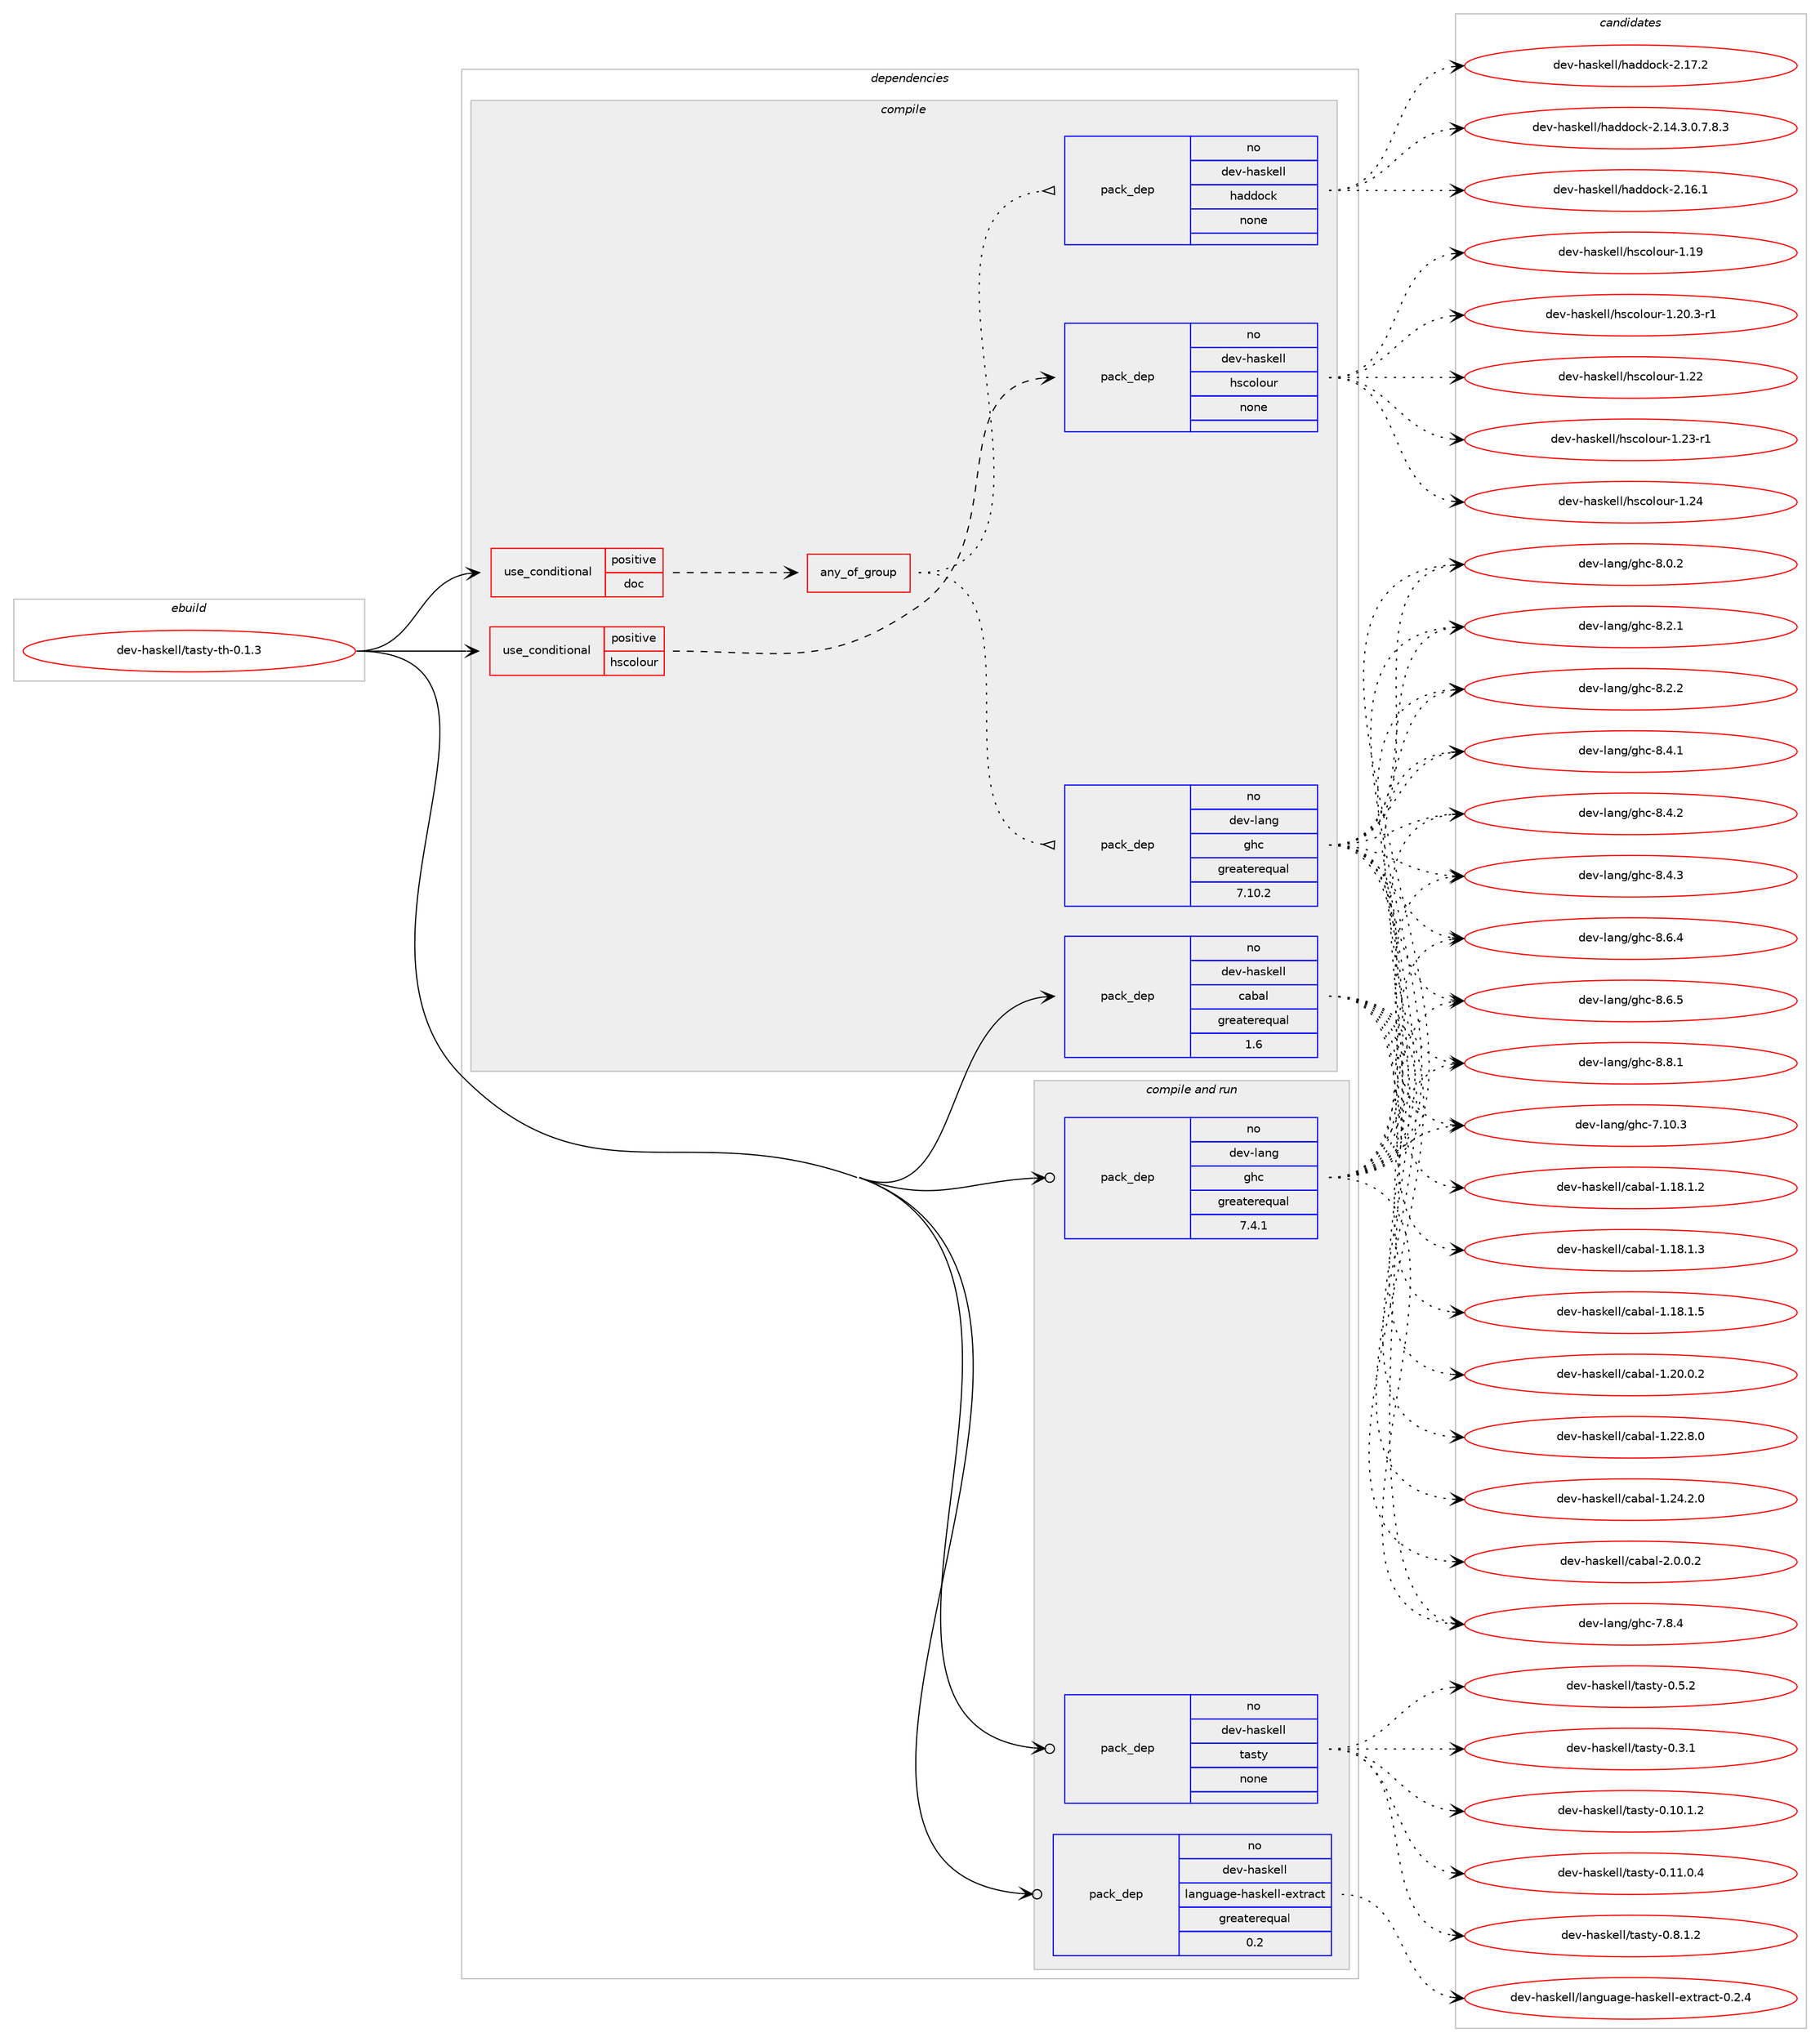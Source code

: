 digraph prolog {

# *************
# Graph options
# *************

newrank=true;
concentrate=true;
compound=true;
graph [rankdir=LR,fontname=Helvetica,fontsize=10,ranksep=1.5];#, ranksep=2.5, nodesep=0.2];
edge  [arrowhead=vee];
node  [fontname=Helvetica,fontsize=10];

# **********
# The ebuild
# **********

subgraph cluster_leftcol {
color=gray;
rank=same;
label=<<i>ebuild</i>>;
id [label="dev-haskell/tasty-th-0.1.3", color=red, width=4, href="../dev-haskell/tasty-th-0.1.3.svg"];
}

# ****************
# The dependencies
# ****************

subgraph cluster_midcol {
color=gray;
label=<<i>dependencies</i>>;
subgraph cluster_compile {
fillcolor="#eeeeee";
style=filled;
label=<<i>compile</i>>;
subgraph cond127790 {
dependency545365 [label=<<TABLE BORDER="0" CELLBORDER="1" CELLSPACING="0" CELLPADDING="4"><TR><TD ROWSPAN="3" CELLPADDING="10">use_conditional</TD></TR><TR><TD>positive</TD></TR><TR><TD>doc</TD></TR></TABLE>>, shape=none, color=red];
subgraph any10564 {
dependency545366 [label=<<TABLE BORDER="0" CELLBORDER="1" CELLSPACING="0" CELLPADDING="4"><TR><TD CELLPADDING="10">any_of_group</TD></TR></TABLE>>, shape=none, color=red];subgraph pack406654 {
dependency545367 [label=<<TABLE BORDER="0" CELLBORDER="1" CELLSPACING="0" CELLPADDING="4" WIDTH="220"><TR><TD ROWSPAN="6" CELLPADDING="30">pack_dep</TD></TR><TR><TD WIDTH="110">no</TD></TR><TR><TD>dev-haskell</TD></TR><TR><TD>haddock</TD></TR><TR><TD>none</TD></TR><TR><TD></TD></TR></TABLE>>, shape=none, color=blue];
}
dependency545366:e -> dependency545367:w [weight=20,style="dotted",arrowhead="oinv"];
subgraph pack406655 {
dependency545368 [label=<<TABLE BORDER="0" CELLBORDER="1" CELLSPACING="0" CELLPADDING="4" WIDTH="220"><TR><TD ROWSPAN="6" CELLPADDING="30">pack_dep</TD></TR><TR><TD WIDTH="110">no</TD></TR><TR><TD>dev-lang</TD></TR><TR><TD>ghc</TD></TR><TR><TD>greaterequal</TD></TR><TR><TD>7.10.2</TD></TR></TABLE>>, shape=none, color=blue];
}
dependency545366:e -> dependency545368:w [weight=20,style="dotted",arrowhead="oinv"];
}
dependency545365:e -> dependency545366:w [weight=20,style="dashed",arrowhead="vee"];
}
id:e -> dependency545365:w [weight=20,style="solid",arrowhead="vee"];
subgraph cond127791 {
dependency545369 [label=<<TABLE BORDER="0" CELLBORDER="1" CELLSPACING="0" CELLPADDING="4"><TR><TD ROWSPAN="3" CELLPADDING="10">use_conditional</TD></TR><TR><TD>positive</TD></TR><TR><TD>hscolour</TD></TR></TABLE>>, shape=none, color=red];
subgraph pack406656 {
dependency545370 [label=<<TABLE BORDER="0" CELLBORDER="1" CELLSPACING="0" CELLPADDING="4" WIDTH="220"><TR><TD ROWSPAN="6" CELLPADDING="30">pack_dep</TD></TR><TR><TD WIDTH="110">no</TD></TR><TR><TD>dev-haskell</TD></TR><TR><TD>hscolour</TD></TR><TR><TD>none</TD></TR><TR><TD></TD></TR></TABLE>>, shape=none, color=blue];
}
dependency545369:e -> dependency545370:w [weight=20,style="dashed",arrowhead="vee"];
}
id:e -> dependency545369:w [weight=20,style="solid",arrowhead="vee"];
subgraph pack406657 {
dependency545371 [label=<<TABLE BORDER="0" CELLBORDER="1" CELLSPACING="0" CELLPADDING="4" WIDTH="220"><TR><TD ROWSPAN="6" CELLPADDING="30">pack_dep</TD></TR><TR><TD WIDTH="110">no</TD></TR><TR><TD>dev-haskell</TD></TR><TR><TD>cabal</TD></TR><TR><TD>greaterequal</TD></TR><TR><TD>1.6</TD></TR></TABLE>>, shape=none, color=blue];
}
id:e -> dependency545371:w [weight=20,style="solid",arrowhead="vee"];
}
subgraph cluster_compileandrun {
fillcolor="#eeeeee";
style=filled;
label=<<i>compile and run</i>>;
subgraph pack406658 {
dependency545372 [label=<<TABLE BORDER="0" CELLBORDER="1" CELLSPACING="0" CELLPADDING="4" WIDTH="220"><TR><TD ROWSPAN="6" CELLPADDING="30">pack_dep</TD></TR><TR><TD WIDTH="110">no</TD></TR><TR><TD>dev-haskell</TD></TR><TR><TD>language-haskell-extract</TD></TR><TR><TD>greaterequal</TD></TR><TR><TD>0.2</TD></TR></TABLE>>, shape=none, color=blue];
}
id:e -> dependency545372:w [weight=20,style="solid",arrowhead="odotvee"];
subgraph pack406659 {
dependency545373 [label=<<TABLE BORDER="0" CELLBORDER="1" CELLSPACING="0" CELLPADDING="4" WIDTH="220"><TR><TD ROWSPAN="6" CELLPADDING="30">pack_dep</TD></TR><TR><TD WIDTH="110">no</TD></TR><TR><TD>dev-haskell</TD></TR><TR><TD>tasty</TD></TR><TR><TD>none</TD></TR><TR><TD></TD></TR></TABLE>>, shape=none, color=blue];
}
id:e -> dependency545373:w [weight=20,style="solid",arrowhead="odotvee"];
subgraph pack406660 {
dependency545374 [label=<<TABLE BORDER="0" CELLBORDER="1" CELLSPACING="0" CELLPADDING="4" WIDTH="220"><TR><TD ROWSPAN="6" CELLPADDING="30">pack_dep</TD></TR><TR><TD WIDTH="110">no</TD></TR><TR><TD>dev-lang</TD></TR><TR><TD>ghc</TD></TR><TR><TD>greaterequal</TD></TR><TR><TD>7.4.1</TD></TR></TABLE>>, shape=none, color=blue];
}
id:e -> dependency545374:w [weight=20,style="solid",arrowhead="odotvee"];
}
subgraph cluster_run {
fillcolor="#eeeeee";
style=filled;
label=<<i>run</i>>;
}
}

# **************
# The candidates
# **************

subgraph cluster_choices {
rank=same;
color=gray;
label=<<i>candidates</i>>;

subgraph choice406654 {
color=black;
nodesep=1;
choice1001011184510497115107101108108471049710010011199107455046495246514648465546564651 [label="dev-haskell/haddock-2.14.3.0.7.8.3", color=red, width=4,href="../dev-haskell/haddock-2.14.3.0.7.8.3.svg"];
choice100101118451049711510710110810847104971001001119910745504649544649 [label="dev-haskell/haddock-2.16.1", color=red, width=4,href="../dev-haskell/haddock-2.16.1.svg"];
choice100101118451049711510710110810847104971001001119910745504649554650 [label="dev-haskell/haddock-2.17.2", color=red, width=4,href="../dev-haskell/haddock-2.17.2.svg"];
dependency545367:e -> choice1001011184510497115107101108108471049710010011199107455046495246514648465546564651:w [style=dotted,weight="100"];
dependency545367:e -> choice100101118451049711510710110810847104971001001119910745504649544649:w [style=dotted,weight="100"];
dependency545367:e -> choice100101118451049711510710110810847104971001001119910745504649554650:w [style=dotted,weight="100"];
}
subgraph choice406655 {
color=black;
nodesep=1;
choice1001011184510897110103471031049945554649484651 [label="dev-lang/ghc-7.10.3", color=red, width=4,href="../dev-lang/ghc-7.10.3.svg"];
choice10010111845108971101034710310499455546564652 [label="dev-lang/ghc-7.8.4", color=red, width=4,href="../dev-lang/ghc-7.8.4.svg"];
choice10010111845108971101034710310499455646484650 [label="dev-lang/ghc-8.0.2", color=red, width=4,href="../dev-lang/ghc-8.0.2.svg"];
choice10010111845108971101034710310499455646504649 [label="dev-lang/ghc-8.2.1", color=red, width=4,href="../dev-lang/ghc-8.2.1.svg"];
choice10010111845108971101034710310499455646504650 [label="dev-lang/ghc-8.2.2", color=red, width=4,href="../dev-lang/ghc-8.2.2.svg"];
choice10010111845108971101034710310499455646524649 [label="dev-lang/ghc-8.4.1", color=red, width=4,href="../dev-lang/ghc-8.4.1.svg"];
choice10010111845108971101034710310499455646524650 [label="dev-lang/ghc-8.4.2", color=red, width=4,href="../dev-lang/ghc-8.4.2.svg"];
choice10010111845108971101034710310499455646524651 [label="dev-lang/ghc-8.4.3", color=red, width=4,href="../dev-lang/ghc-8.4.3.svg"];
choice10010111845108971101034710310499455646544652 [label="dev-lang/ghc-8.6.4", color=red, width=4,href="../dev-lang/ghc-8.6.4.svg"];
choice10010111845108971101034710310499455646544653 [label="dev-lang/ghc-8.6.5", color=red, width=4,href="../dev-lang/ghc-8.6.5.svg"];
choice10010111845108971101034710310499455646564649 [label="dev-lang/ghc-8.8.1", color=red, width=4,href="../dev-lang/ghc-8.8.1.svg"];
dependency545368:e -> choice1001011184510897110103471031049945554649484651:w [style=dotted,weight="100"];
dependency545368:e -> choice10010111845108971101034710310499455546564652:w [style=dotted,weight="100"];
dependency545368:e -> choice10010111845108971101034710310499455646484650:w [style=dotted,weight="100"];
dependency545368:e -> choice10010111845108971101034710310499455646504649:w [style=dotted,weight="100"];
dependency545368:e -> choice10010111845108971101034710310499455646504650:w [style=dotted,weight="100"];
dependency545368:e -> choice10010111845108971101034710310499455646524649:w [style=dotted,weight="100"];
dependency545368:e -> choice10010111845108971101034710310499455646524650:w [style=dotted,weight="100"];
dependency545368:e -> choice10010111845108971101034710310499455646524651:w [style=dotted,weight="100"];
dependency545368:e -> choice10010111845108971101034710310499455646544652:w [style=dotted,weight="100"];
dependency545368:e -> choice10010111845108971101034710310499455646544653:w [style=dotted,weight="100"];
dependency545368:e -> choice10010111845108971101034710310499455646564649:w [style=dotted,weight="100"];
}
subgraph choice406656 {
color=black;
nodesep=1;
choice100101118451049711510710110810847104115991111081111171144549464957 [label="dev-haskell/hscolour-1.19", color=red, width=4,href="../dev-haskell/hscolour-1.19.svg"];
choice10010111845104971151071011081084710411599111108111117114454946504846514511449 [label="dev-haskell/hscolour-1.20.3-r1", color=red, width=4,href="../dev-haskell/hscolour-1.20.3-r1.svg"];
choice100101118451049711510710110810847104115991111081111171144549465050 [label="dev-haskell/hscolour-1.22", color=red, width=4,href="../dev-haskell/hscolour-1.22.svg"];
choice1001011184510497115107101108108471041159911110811111711445494650514511449 [label="dev-haskell/hscolour-1.23-r1", color=red, width=4,href="../dev-haskell/hscolour-1.23-r1.svg"];
choice100101118451049711510710110810847104115991111081111171144549465052 [label="dev-haskell/hscolour-1.24", color=red, width=4,href="../dev-haskell/hscolour-1.24.svg"];
dependency545370:e -> choice100101118451049711510710110810847104115991111081111171144549464957:w [style=dotted,weight="100"];
dependency545370:e -> choice10010111845104971151071011081084710411599111108111117114454946504846514511449:w [style=dotted,weight="100"];
dependency545370:e -> choice100101118451049711510710110810847104115991111081111171144549465050:w [style=dotted,weight="100"];
dependency545370:e -> choice1001011184510497115107101108108471041159911110811111711445494650514511449:w [style=dotted,weight="100"];
dependency545370:e -> choice100101118451049711510710110810847104115991111081111171144549465052:w [style=dotted,weight="100"];
}
subgraph choice406657 {
color=black;
nodesep=1;
choice10010111845104971151071011081084799979897108454946495646494650 [label="dev-haskell/cabal-1.18.1.2", color=red, width=4,href="../dev-haskell/cabal-1.18.1.2.svg"];
choice10010111845104971151071011081084799979897108454946495646494651 [label="dev-haskell/cabal-1.18.1.3", color=red, width=4,href="../dev-haskell/cabal-1.18.1.3.svg"];
choice10010111845104971151071011081084799979897108454946495646494653 [label="dev-haskell/cabal-1.18.1.5", color=red, width=4,href="../dev-haskell/cabal-1.18.1.5.svg"];
choice10010111845104971151071011081084799979897108454946504846484650 [label="dev-haskell/cabal-1.20.0.2", color=red, width=4,href="../dev-haskell/cabal-1.20.0.2.svg"];
choice10010111845104971151071011081084799979897108454946505046564648 [label="dev-haskell/cabal-1.22.8.0", color=red, width=4,href="../dev-haskell/cabal-1.22.8.0.svg"];
choice10010111845104971151071011081084799979897108454946505246504648 [label="dev-haskell/cabal-1.24.2.0", color=red, width=4,href="../dev-haskell/cabal-1.24.2.0.svg"];
choice100101118451049711510710110810847999798971084550464846484650 [label="dev-haskell/cabal-2.0.0.2", color=red, width=4,href="../dev-haskell/cabal-2.0.0.2.svg"];
dependency545371:e -> choice10010111845104971151071011081084799979897108454946495646494650:w [style=dotted,weight="100"];
dependency545371:e -> choice10010111845104971151071011081084799979897108454946495646494651:w [style=dotted,weight="100"];
dependency545371:e -> choice10010111845104971151071011081084799979897108454946495646494653:w [style=dotted,weight="100"];
dependency545371:e -> choice10010111845104971151071011081084799979897108454946504846484650:w [style=dotted,weight="100"];
dependency545371:e -> choice10010111845104971151071011081084799979897108454946505046564648:w [style=dotted,weight="100"];
dependency545371:e -> choice10010111845104971151071011081084799979897108454946505246504648:w [style=dotted,weight="100"];
dependency545371:e -> choice100101118451049711510710110810847999798971084550464846484650:w [style=dotted,weight="100"];
}
subgraph choice406658 {
color=black;
nodesep=1;
choice10010111845104971151071011081084710897110103117971031014510497115107101108108451011201161149799116454846504652 [label="dev-haskell/language-haskell-extract-0.2.4", color=red, width=4,href="../dev-haskell/language-haskell-extract-0.2.4.svg"];
dependency545372:e -> choice10010111845104971151071011081084710897110103117971031014510497115107101108108451011201161149799116454846504652:w [style=dotted,weight="100"];
}
subgraph choice406659 {
color=black;
nodesep=1;
choice10010111845104971151071011081084711697115116121454846494846494650 [label="dev-haskell/tasty-0.10.1.2", color=red, width=4,href="../dev-haskell/tasty-0.10.1.2.svg"];
choice10010111845104971151071011081084711697115116121454846494946484652 [label="dev-haskell/tasty-0.11.0.4", color=red, width=4,href="../dev-haskell/tasty-0.11.0.4.svg"];
choice10010111845104971151071011081084711697115116121454846514649 [label="dev-haskell/tasty-0.3.1", color=red, width=4,href="../dev-haskell/tasty-0.3.1.svg"];
choice10010111845104971151071011081084711697115116121454846534650 [label="dev-haskell/tasty-0.5.2", color=red, width=4,href="../dev-haskell/tasty-0.5.2.svg"];
choice100101118451049711510710110810847116971151161214548465646494650 [label="dev-haskell/tasty-0.8.1.2", color=red, width=4,href="../dev-haskell/tasty-0.8.1.2.svg"];
dependency545373:e -> choice10010111845104971151071011081084711697115116121454846494846494650:w [style=dotted,weight="100"];
dependency545373:e -> choice10010111845104971151071011081084711697115116121454846494946484652:w [style=dotted,weight="100"];
dependency545373:e -> choice10010111845104971151071011081084711697115116121454846514649:w [style=dotted,weight="100"];
dependency545373:e -> choice10010111845104971151071011081084711697115116121454846534650:w [style=dotted,weight="100"];
dependency545373:e -> choice100101118451049711510710110810847116971151161214548465646494650:w [style=dotted,weight="100"];
}
subgraph choice406660 {
color=black;
nodesep=1;
choice1001011184510897110103471031049945554649484651 [label="dev-lang/ghc-7.10.3", color=red, width=4,href="../dev-lang/ghc-7.10.3.svg"];
choice10010111845108971101034710310499455546564652 [label="dev-lang/ghc-7.8.4", color=red, width=4,href="../dev-lang/ghc-7.8.4.svg"];
choice10010111845108971101034710310499455646484650 [label="dev-lang/ghc-8.0.2", color=red, width=4,href="../dev-lang/ghc-8.0.2.svg"];
choice10010111845108971101034710310499455646504649 [label="dev-lang/ghc-8.2.1", color=red, width=4,href="../dev-lang/ghc-8.2.1.svg"];
choice10010111845108971101034710310499455646504650 [label="dev-lang/ghc-8.2.2", color=red, width=4,href="../dev-lang/ghc-8.2.2.svg"];
choice10010111845108971101034710310499455646524649 [label="dev-lang/ghc-8.4.1", color=red, width=4,href="../dev-lang/ghc-8.4.1.svg"];
choice10010111845108971101034710310499455646524650 [label="dev-lang/ghc-8.4.2", color=red, width=4,href="../dev-lang/ghc-8.4.2.svg"];
choice10010111845108971101034710310499455646524651 [label="dev-lang/ghc-8.4.3", color=red, width=4,href="../dev-lang/ghc-8.4.3.svg"];
choice10010111845108971101034710310499455646544652 [label="dev-lang/ghc-8.6.4", color=red, width=4,href="../dev-lang/ghc-8.6.4.svg"];
choice10010111845108971101034710310499455646544653 [label="dev-lang/ghc-8.6.5", color=red, width=4,href="../dev-lang/ghc-8.6.5.svg"];
choice10010111845108971101034710310499455646564649 [label="dev-lang/ghc-8.8.1", color=red, width=4,href="../dev-lang/ghc-8.8.1.svg"];
dependency545374:e -> choice1001011184510897110103471031049945554649484651:w [style=dotted,weight="100"];
dependency545374:e -> choice10010111845108971101034710310499455546564652:w [style=dotted,weight="100"];
dependency545374:e -> choice10010111845108971101034710310499455646484650:w [style=dotted,weight="100"];
dependency545374:e -> choice10010111845108971101034710310499455646504649:w [style=dotted,weight="100"];
dependency545374:e -> choice10010111845108971101034710310499455646504650:w [style=dotted,weight="100"];
dependency545374:e -> choice10010111845108971101034710310499455646524649:w [style=dotted,weight="100"];
dependency545374:e -> choice10010111845108971101034710310499455646524650:w [style=dotted,weight="100"];
dependency545374:e -> choice10010111845108971101034710310499455646524651:w [style=dotted,weight="100"];
dependency545374:e -> choice10010111845108971101034710310499455646544652:w [style=dotted,weight="100"];
dependency545374:e -> choice10010111845108971101034710310499455646544653:w [style=dotted,weight="100"];
dependency545374:e -> choice10010111845108971101034710310499455646564649:w [style=dotted,weight="100"];
}
}

}
